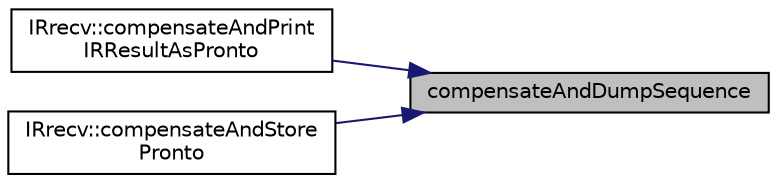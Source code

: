 digraph "compensateAndDumpSequence"
{
 // LATEX_PDF_SIZE
  edge [fontname="Helvetica",fontsize="10",labelfontname="Helvetica",labelfontsize="10"];
  node [fontname="Helvetica",fontsize="10",shape=record];
  rankdir="RL";
  Node1 [label="compensateAndDumpSequence",height=0.2,width=0.4,color="black", fillcolor="grey75", style="filled", fontcolor="black",tooltip=" "];
  Node1 -> Node2 [dir="back",color="midnightblue",fontsize="10",style="solid",fontname="Helvetica"];
  Node2 [label="IRrecv::compensateAndPrint\lIRResultAsPronto",height=0.2,width=0.4,color="black", fillcolor="white", style="filled",URL="$group___decoder.html#gaa701711c860c8ff58d332c4567e7ff89",tooltip=" "];
  Node1 -> Node3 [dir="back",color="midnightblue",fontsize="10",style="solid",fontname="Helvetica"];
  Node3 [label="IRrecv::compensateAndStore\lPronto",height=0.2,width=0.4,color="black", fillcolor="white", style="filled",URL="$group___decoder.html#ga48195517ee0e2cd73788c7956e413014",tooltip=" "];
}
